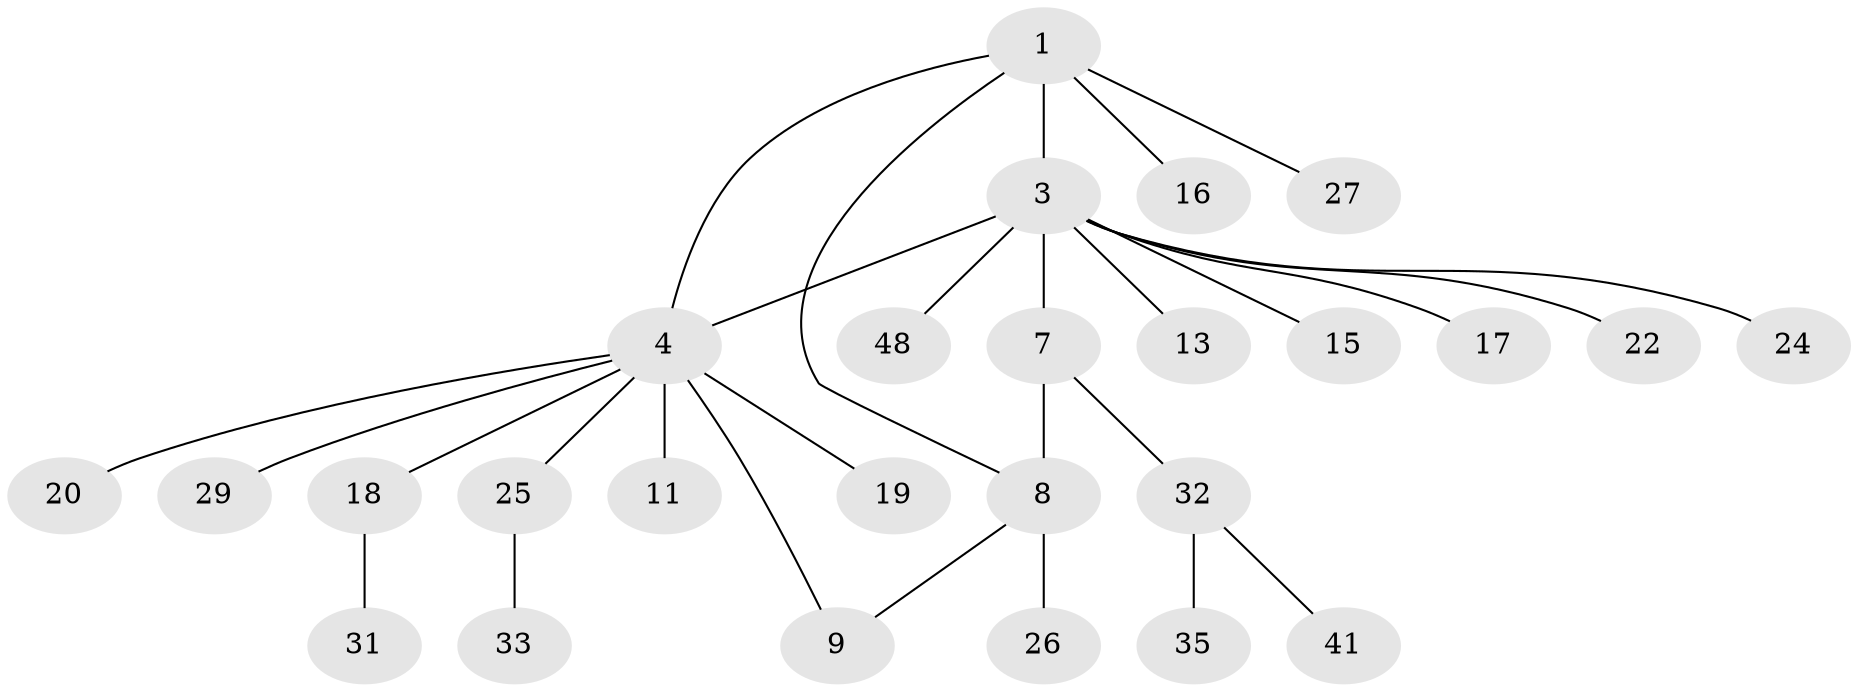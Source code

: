 // original degree distribution, {4: 0.038461538461538464, 6: 0.019230769230769232, 7: 0.038461538461538464, 2: 0.19230769230769232, 5: 0.038461538461538464, 10: 0.019230769230769232, 3: 0.11538461538461539, 1: 0.5384615384615384}
// Generated by graph-tools (version 1.1) at 2025/16/03/09/25 04:16:03]
// undirected, 26 vertices, 28 edges
graph export_dot {
graph [start="1"]
  node [color=gray90,style=filled];
  1 [super="+2+36"];
  3 [super="+5"];
  4 [super="+10"];
  7 [super="+28+12"];
  8 [super="+14"];
  9;
  11 [super="+43"];
  13 [super="+45"];
  15;
  16;
  17 [super="+51+23"];
  18;
  19 [super="+40"];
  20;
  22;
  24 [super="+37"];
  25 [super="+47"];
  26;
  27 [super="+38+46"];
  29;
  31;
  32 [super="+34"];
  33;
  35 [super="+50"];
  41;
  48;
  1 -- 3 [weight=2];
  1 -- 16;
  1 -- 4;
  1 -- 8;
  1 -- 27;
  3 -- 4 [weight=2];
  3 -- 7 [weight=2];
  3 -- 22;
  3 -- 24;
  3 -- 48;
  3 -- 17;
  3 -- 13;
  3 -- 15;
  4 -- 9;
  4 -- 11;
  4 -- 18;
  4 -- 19;
  4 -- 20;
  4 -- 25;
  4 -- 29;
  7 -- 8;
  7 -- 32;
  8 -- 9;
  8 -- 26;
  18 -- 31;
  25 -- 33;
  32 -- 41;
  32 -- 35;
}
